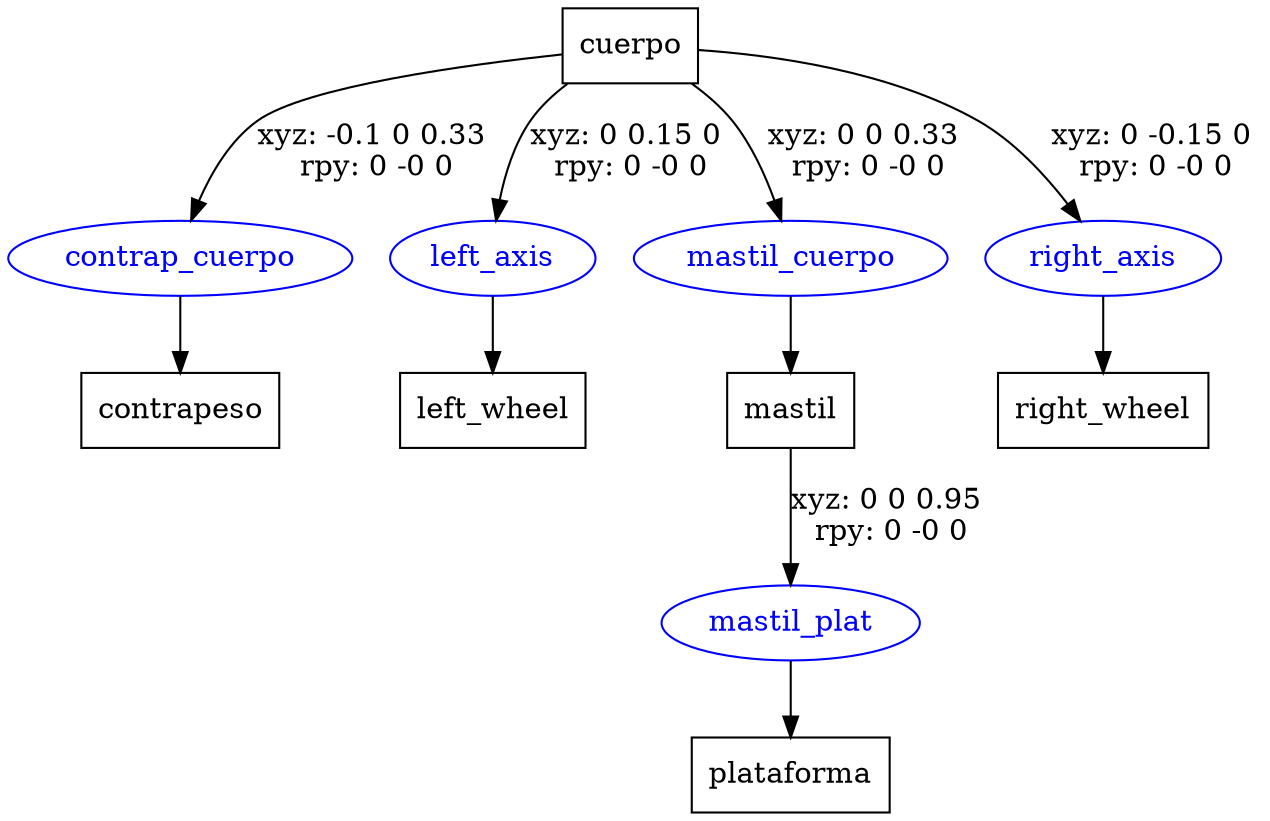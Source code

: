 digraph G {
node [shape=box];
"cuerpo" [label="cuerpo"];
"contrapeso" [label="contrapeso"];
"left_wheel" [label="left_wheel"];
"mastil" [label="mastil"];
"plataforma" [label="plataforma"];
"right_wheel" [label="right_wheel"];
node [shape=ellipse, color=blue, fontcolor=blue];
"cuerpo" -> "contrap_cuerpo" [label="xyz: -0.1 0 0.33 \nrpy: 0 -0 0"]
"contrap_cuerpo" -> "contrapeso"
"cuerpo" -> "left_axis" [label="xyz: 0 0.15 0 \nrpy: 0 -0 0"]
"left_axis" -> "left_wheel"
"cuerpo" -> "mastil_cuerpo" [label="xyz: 0 0 0.33 \nrpy: 0 -0 0"]
"mastil_cuerpo" -> "mastil"
"mastil" -> "mastil_plat" [label="xyz: 0 0 0.95 \nrpy: 0 -0 0"]
"mastil_plat" -> "plataforma"
"cuerpo" -> "right_axis" [label="xyz: 0 -0.15 0 \nrpy: 0 -0 0"]
"right_axis" -> "right_wheel"
}
